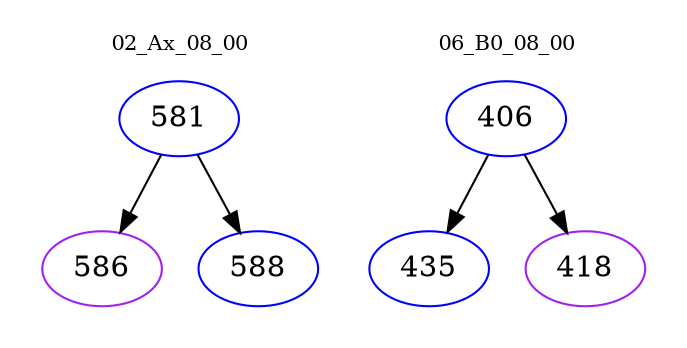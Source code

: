 digraph{
subgraph cluster_0 {
color = white
label = "02_Ax_08_00";
fontsize=10;
T0_581 [label="581", color="blue"]
T0_581 -> T0_586 [color="black"]
T0_586 [label="586", color="purple"]
T0_581 -> T0_588 [color="black"]
T0_588 [label="588", color="blue"]
}
subgraph cluster_1 {
color = white
label = "06_B0_08_00";
fontsize=10;
T1_406 [label="406", color="blue"]
T1_406 -> T1_435 [color="black"]
T1_435 [label="435", color="blue"]
T1_406 -> T1_418 [color="black"]
T1_418 [label="418", color="purple"]
}
}
